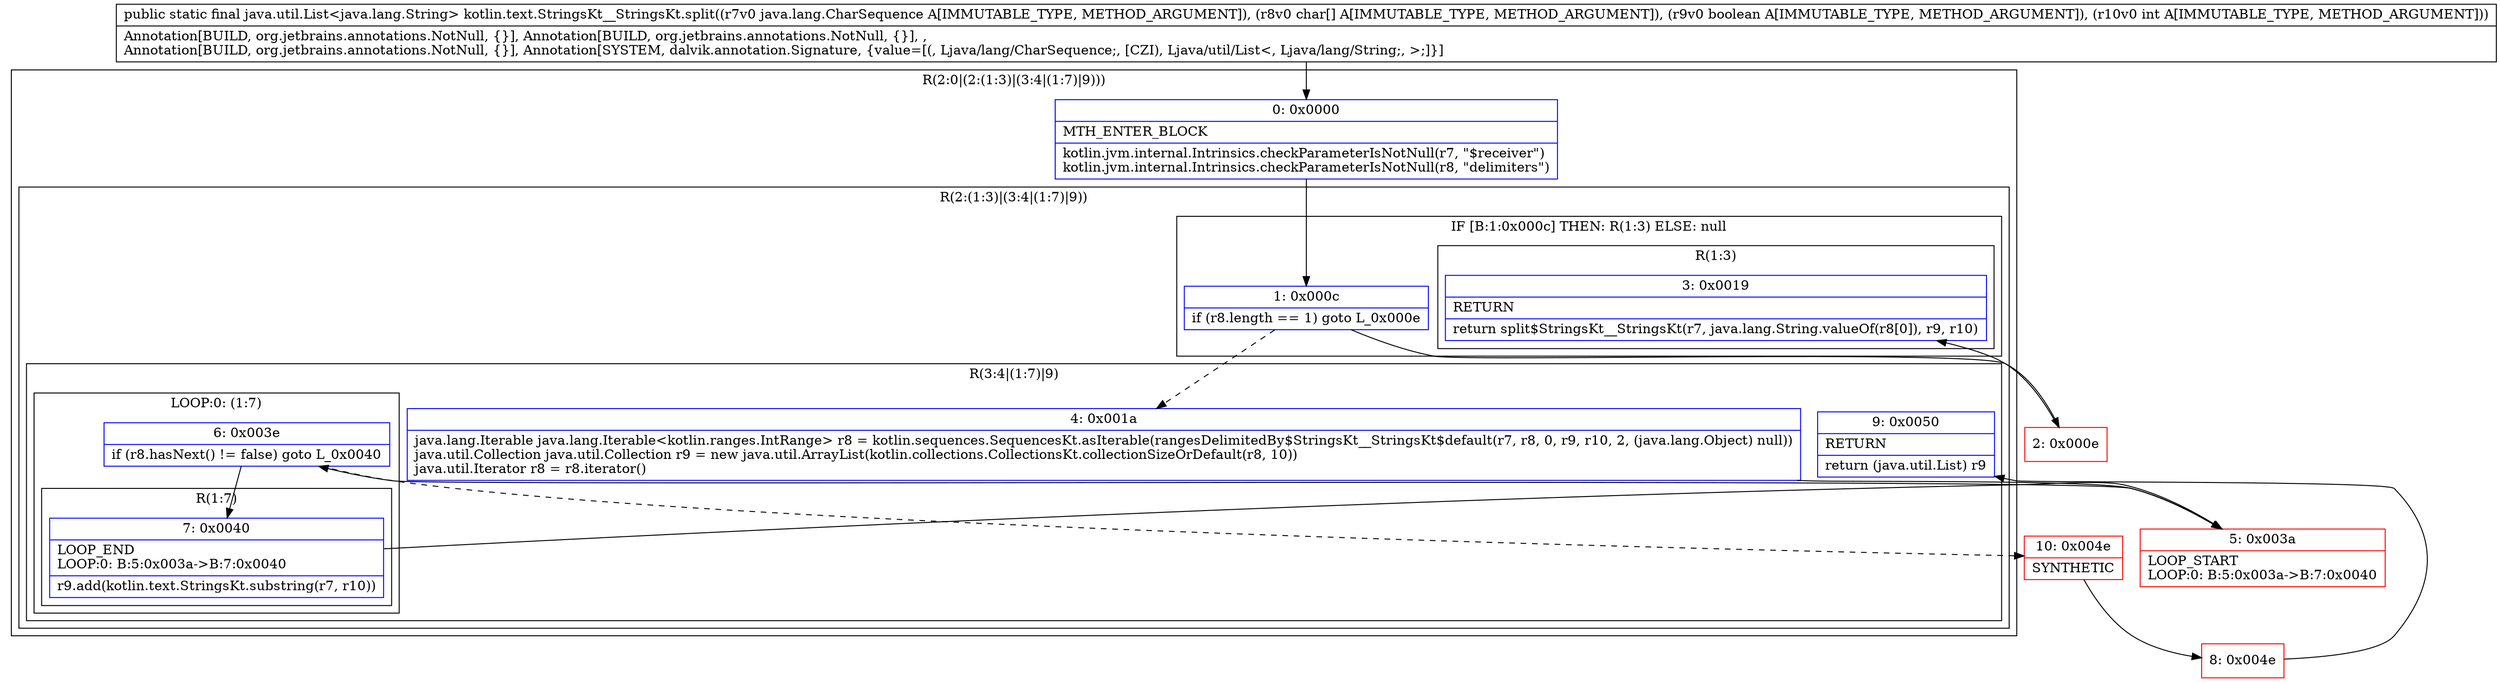 digraph "CFG forkotlin.text.StringsKt__StringsKt.split(Ljava\/lang\/CharSequence;[CZI)Ljava\/util\/List;" {
subgraph cluster_Region_1016190480 {
label = "R(2:0|(2:(1:3)|(3:4|(1:7)|9)))";
node [shape=record,color=blue];
Node_0 [shape=record,label="{0\:\ 0x0000|MTH_ENTER_BLOCK\l|kotlin.jvm.internal.Intrinsics.checkParameterIsNotNull(r7, \"$receiver\")\lkotlin.jvm.internal.Intrinsics.checkParameterIsNotNull(r8, \"delimiters\")\l}"];
subgraph cluster_Region_564029157 {
label = "R(2:(1:3)|(3:4|(1:7)|9))";
node [shape=record,color=blue];
subgraph cluster_IfRegion_396787662 {
label = "IF [B:1:0x000c] THEN: R(1:3) ELSE: null";
node [shape=record,color=blue];
Node_1 [shape=record,label="{1\:\ 0x000c|if (r8.length == 1) goto L_0x000e\l}"];
subgraph cluster_Region_2038406057 {
label = "R(1:3)";
node [shape=record,color=blue];
Node_3 [shape=record,label="{3\:\ 0x0019|RETURN\l|return split$StringsKt__StringsKt(r7, java.lang.String.valueOf(r8[0]), r9, r10)\l}"];
}
}
subgraph cluster_Region_1947170891 {
label = "R(3:4|(1:7)|9)";
node [shape=record,color=blue];
Node_4 [shape=record,label="{4\:\ 0x001a|java.lang.Iterable java.lang.Iterable\<kotlin.ranges.IntRange\> r8 = kotlin.sequences.SequencesKt.asIterable(rangesDelimitedBy$StringsKt__StringsKt$default(r7, r8, 0, r9, r10, 2, (java.lang.Object) null))\ljava.util.Collection java.util.Collection r9 = new java.util.ArrayList(kotlin.collections.CollectionsKt.collectionSizeOrDefault(r8, 10))\ljava.util.Iterator r8 = r8.iterator()\l}"];
subgraph cluster_LoopRegion_1265431488 {
label = "LOOP:0: (1:7)";
node [shape=record,color=blue];
Node_6 [shape=record,label="{6\:\ 0x003e|if (r8.hasNext() != false) goto L_0x0040\l}"];
subgraph cluster_Region_722704982 {
label = "R(1:7)";
node [shape=record,color=blue];
Node_7 [shape=record,label="{7\:\ 0x0040|LOOP_END\lLOOP:0: B:5:0x003a\-\>B:7:0x0040\l|r9.add(kotlin.text.StringsKt.substring(r7, r10))\l}"];
}
}
Node_9 [shape=record,label="{9\:\ 0x0050|RETURN\l|return (java.util.List) r9\l}"];
}
}
}
Node_2 [shape=record,color=red,label="{2\:\ 0x000e}"];
Node_5 [shape=record,color=red,label="{5\:\ 0x003a|LOOP_START\lLOOP:0: B:5:0x003a\-\>B:7:0x0040\l}"];
Node_8 [shape=record,color=red,label="{8\:\ 0x004e}"];
Node_10 [shape=record,color=red,label="{10\:\ 0x004e|SYNTHETIC\l}"];
MethodNode[shape=record,label="{public static final java.util.List\<java.lang.String\> kotlin.text.StringsKt__StringsKt.split((r7v0 java.lang.CharSequence A[IMMUTABLE_TYPE, METHOD_ARGUMENT]), (r8v0 char[] A[IMMUTABLE_TYPE, METHOD_ARGUMENT]), (r9v0 boolean A[IMMUTABLE_TYPE, METHOD_ARGUMENT]), (r10v0 int A[IMMUTABLE_TYPE, METHOD_ARGUMENT]))  | Annotation[BUILD, org.jetbrains.annotations.NotNull, \{\}], Annotation[BUILD, org.jetbrains.annotations.NotNull, \{\}], , \lAnnotation[BUILD, org.jetbrains.annotations.NotNull, \{\}], Annotation[SYSTEM, dalvik.annotation.Signature, \{value=[(, Ljava\/lang\/CharSequence;, [CZI), Ljava\/util\/List\<, Ljava\/lang\/String;, \>;]\}]\l}"];
MethodNode -> Node_0;
Node_0 -> Node_1;
Node_1 -> Node_2;
Node_1 -> Node_4[style=dashed];
Node_4 -> Node_5;
Node_6 -> Node_7;
Node_6 -> Node_10[style=dashed];
Node_7 -> Node_5;
Node_2 -> Node_3;
Node_5 -> Node_6;
Node_8 -> Node_9;
Node_10 -> Node_8;
}

